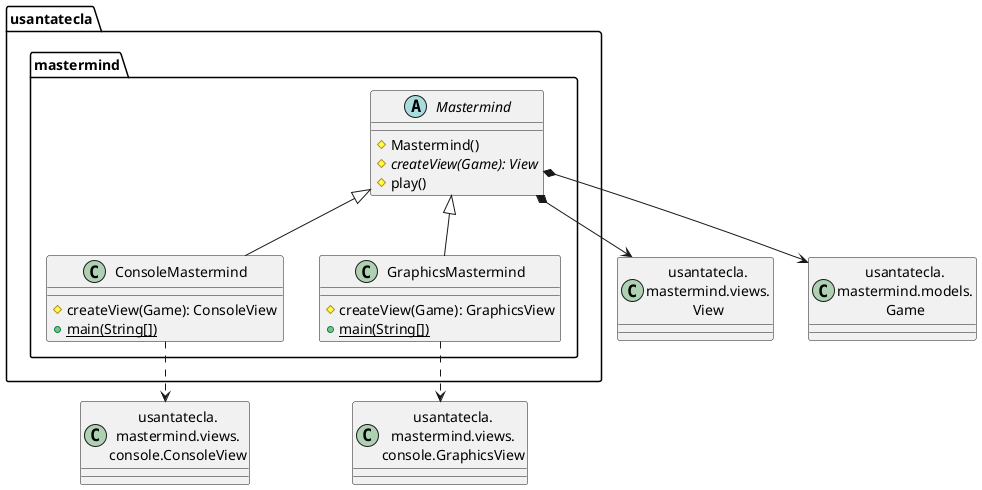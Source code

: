 @startuml usantatecla.mastermind
class View as "usantatecla.\nmastermind.views.\nView" 
Class Game as "usantatecla.\nmastermind.models.\nGame" 
class ConsoleView as "usantatecla.\nmastermind.views.\nconsole.ConsoleView" 
class GraphicsView as "usantatecla.\nmastermind.views.\nconsole.GraphicsView" 

abstract class  usantatecla.mastermind.Mastermind{
    # Mastermind()
    # {abstract} createView(Game): View
    # play() 
}
usantatecla.mastermind.Mastermind *-down-> View
usantatecla.mastermind.Mastermind *-down-> Game

class  usantatecla.mastermind.ConsoleMastermind{
    # createView(Game): ConsoleView
    + {static} main(String[]) 
}
usantatecla.mastermind.ConsoleMastermind -up-|> usantatecla.mastermind.Mastermind
usantatecla.mastermind.ConsoleMastermind ..> ConsoleView

class  usantatecla.mastermind.GraphicsMastermind{
# createView(Game): GraphicsView
+ {static} main(String[]) 
}
usantatecla.mastermind.GraphicsMastermind -up-|> usantatecla.mastermind.Mastermind
usantatecla.mastermind.GraphicsMastermind ..> GraphicsView

@enduml

@startuml usantatecla.mastermind.views
class Error as "usantatecla.mastermind.models.\nError"{}
class Color as "usantatecla.mastermind.models.\nColor"{}
class Game as "usantatecla.mastermind.models.\nGame"{}

abstract class usantatecla.mastermind.views.ColorView{
    + {static} INITIALS: char []
    # ColorView()
    # ColorView(Color)
    + allInitials(): String
    # {abstract} resultInitials(int): String
    + {static} getInstance(char): Color
}
usantatecla.mastermind.views.ColorView *-down-> Color

abstract class usantatecla.mastermind.views.ErrorView{
    + MESSAGES: String []
    # ErrorView()
    + ErrorView(Error error)
    # {abstract} colorInitials(): String
}
usantatecla.mastermind.views.ErrorView *-down-> Error

enum usantatecla.mastermind.views.Message{
    + ATTEMPTS
    + SECRET
    + RESUME
    + RESULT
    + PROPOSED_COMBINATION
    + TITLE
    + WINNER
    + LOOSER
    - message: String
    - Message(String)
    + getMessage(): String
}

abstract class usantatecla.mastermind.views.View {
    + View(Game)
    + interact()
    # {abstract} start()
    # {abstract} propose(): boolean
    # {abstract} isNewGame(): boolean
}
usantatecla.mastermind.views.View *-down-> Game
@enduml

@startuml usantatecla.mastermind.views.console
class Game as "usantatecla.\nmastermind.models.\nGame"
class Error as "usantatecla.\nmastermind.models.\nError"
class Result as "usantatecla.\nmastermind.models.\nResult"
enum Color as "usantatecla.\nmastermind.models.\nColor"
abstract class Combination as "usantatecla.\nmastermind.models.\nCombination"
class ProposedCombination as "usantatecla.\nmastermind.models.\nProposedCombination"
class SecretCombination as "usantatecla.\nmastermind.models.\nSecretCombination"
abstract class View as "usantatecla.\nmastermind.views.\nView"
abstract class ColorView as "usantatecla.\nmastermind.views.\nColorView"
abstract class ErrorView as "usantatecla.\nmastermind.views.\nErrorView"
enum Message as "usantatecla.\nmastermind.views.\nMessage"
class Console as "usantatecla.utils.\nConsole"
class YesNoDialog as "usantatecla.utils.\nYesNoDialog"
enum ColorCode as "usantatecla.utils.\nColorCode"

class usantatecla.mastermind.views.console.ConsoleView {
    + ConsoleView(Game)
    # start()
    # propose() : boolean
    # isNewGame() : boolean
}
usantatecla.mastermind.views.console.ConsoleView -up-|> View
usantatecla.mastermind.views.console.ConsoleView *-down-> usantatecla.mastermind.views.console.StartView
usantatecla.mastermind.views.console.ConsoleView *-down-> usantatecla.mastermind.views.console.ProposalView
usantatecla.mastermind.views.console.ConsoleView *-down-> usantatecla.mastermind.views.console.ResumeView
usantatecla.mastermind.views.console.ConsoleView --> Game

class usantatecla.mastermind.views.console.ResumeView {
    ~ ResumeView(Game)
    ~ interact() : boolean
}
usantatecla.mastermind.views.console.ResumeView *-down-> Game
usantatecla.mastermind.views.console.ResumeView ..> Message
usantatecla.mastermind.views.console.ResumeView .> YesNoDialog

class usantatecla.mastermind.views.console.StartView {
    ~ interact()
}
usantatecla.mastermind.views.console.StartView ..> Console
usantatecla.mastermind.views.console.StartView ..> Message
usantatecla.mastermind.views.console.StartView ..> usantatecla.mastermind.views.console.SecretCombinationView

class usantatecla.mastermind.views.console.GameView {
    ~ GameView(Game)
    ~ write()
    ~ isWinnerOrLooser() : boolean
}
usantatecla.mastermind.views.console.GameView *-down-> Game
usantatecla.mastermind.views.console.GameView *-down-> usantatecla.mastermind.views.console.SecretCombinationView
usantatecla.mastermind.views.console.GameView ..> usantatecla.mastermind.views.console.AttemptsView
usantatecla.mastermind.views.console.GameView ..> usantatecla.mastermind.views.console.ResultView
usantatecla.mastermind.views.console.GameView ..> usantatecla.mastermind.views.console.ProposedCombinationView
usantatecla.mastermind.views.console.GameView ..> Message
usantatecla.mastermind.views.console.GameView ..> Console

class usantatecla.mastermind.views.console.ProposalView {
    ~ ProposalView(Game)
    ~ interact() : boolean

}
usantatecla.mastermind.views.console.ProposalView *-down-> Game
usantatecla.mastermind.views.console.ProposalView *-down-> usantatecla.mastermind.views.console.GameView
usantatecla.mastermind.views.console.ProposalView ..> ProposedCombination
usantatecla.mastermind.views.console.ProposalView ..> usantatecla.mastermind.views.console.ProposedCombinationView


class usantatecla.mastermind.views.console.ProposedCombinationView {
    ~ ProposedCombinationView(ProposedCombination)
    ~ write()
    ~ read()
}
usantatecla.mastermind.views.console.ProposedCombinationView *-down-> ProposedCombination
usantatecla.mastermind.views.console.ProposedCombinationView ..> usantatecla.mastermind.views.console.ErrorView
usantatecla.mastermind.views.console.ProposedCombinationView ..> usantatecla.mastermind.views.console.ColorView
usantatecla.mastermind.views.console.ProposedCombinationView ..> Color
usantatecla.mastermind.views.console.ProposedCombinationView ..> Error
usantatecla.mastermind.views.console.ProposedCombinationView ..> Combination
usantatecla.mastermind.views.console.ProposedCombinationView ..> Message
usantatecla.mastermind.views.console.ProposedCombinationView ..> Console

class usantatecla.mastermind.views.console.SecretCombinationView {
    ~ SecretCombinationView()
    ~ writeln()
}
usantatecla.mastermind.views.console.SecretCombinationView ..> SecretCombination
usantatecla.mastermind.views.console.SecretCombinationView ..> Message
usantatecla.mastermind.views.console.SecretCombinationView ..> Console

class usantatecla.mastermind.views.console.ResultView {
    ~ ResultView(Result)
    ~ writeln()
}
usantatecla.mastermind.views.console.ResultView *-down-> Result
usantatecla.mastermind.views.console.ResultView ..> Message
usantatecla.mastermind.views.console.ResultView ..> Console

class usantatecla.mastermind.views.console.AttemptsView {
    ~ AttemptsView(int)
    ~ writeln()
}
usantatecla.mastermind.views.console.AttemptsView ..> Console
usantatecla.mastermind.views.console.AttemptsView ..> Message

class usantatecla.mastermind.views.console.ColorView {
    ~ ColorView()
    ~ ColorView(Color)
    # resultInitials(int) : String
    ~ write()
}
usantatecla.mastermind.views.console.ColorView -up-|> ColorView
usantatecla.mastermind.views.console.ColorView ..> ColorCode
usantatecla.mastermind.views.console.ColorView ..> Console
usantatecla.mastermind.views.console.ColorView ..> Color

class usantatecla.mastermind.views.console.ErrorView {
    ~ ErrorView()
    ~ ErrorView(Error)
    ~ writeln()
    # colorInitials() : String
}
usantatecla.mastermind.views.console.ErrorView -up-|> ErrorView
usantatecla.mastermind.views.console.ErrorView ..> Error
usantatecla.mastermind.views.console.ErrorView ..> Console
usantatecla.mastermind.views.console.ErrorView ..> usantatecla.mastermind.views.console.ColorView

@enduml

@startuml usantatecla.mastermind.views.graphics
class Game as "usantatecla.\nmastermind.models.\nGame"
class Error as "usantatecla.\nmastermind.models.\nError"
class Result as "usantatecla.\nmastermind.models.\nResult"
enum Color as "usantatecla.\nmastermind.models.\nColor"
abstract class Combination as "usantatecla.\nmastermind.models.\nCombination"
class ProposedCombination as "usantatecla.\nmastermind.models.\nProposedCombination"
class SecretCombination as "usantatecla.\nmastermind.models.\nSecretCombination"
abstract class View as "usantatecla.\nmastermind.views.\nView"
abstract class ColorView as "usantatecla.\nmastermind.views.\nColorView"
abstract class ErrorView as "usantatecla.\nmastermind.views.\nErrorView"
enum Message as "usantatecla.\nmastermind.views.\nMessage"

package javax.swing {}
package java.awt {}

class usantatecla.mastermind.views.graphics.GraphicsView {
    + GraphicsView(Game)
    # start()
    # propose() : boolean
    # isNewGame() : boolean
}
usantatecla.mastermind.views.graphics.GraphicsView -up-|> View
usantatecla.mastermind.views.graphics.GraphicsView *-down-> usantatecla.mastermind.views.graphics.GameView
usantatecla.mastermind.views.graphics.GraphicsView ..> Game
usantatecla.mastermind.views.graphics.GraphicsView ..> usantatecla.mastermind.views.graphics.ResumeDialog

class usantatecla.mastermind.views.graphics.GameView {
    - {static} GAME_OVER : String
    ~ GameView(Game)
    ~ start()
    ~ propose() : boolean
    - drawGameOver() : boolean
    - clear()
}
usantatecla.mastermind.views.graphics.GameView -up-|> javax.swing
usantatecla.mastermind.views.graphics.GameView *-down-> Game
usantatecla.mastermind.views.graphics.GameView *-down-> usantatecla.mastermind.views.graphics.SecretCombinationView
usantatecla.mastermind.views.graphics.GameView *-down-> usantatecla.mastermind.views.graphics.ProposedCombinationsView
usantatecla.mastermind.views.graphics.GameView *-down-> usantatecla.mastermind.views.graphics.ProposalCombinationView
usantatecla.mastermind.views.graphics.GameView ..> java.awt
usantatecla.mastermind.views.graphics.GameView ..> Message
usantatecla.mastermind.views.graphics.GameView ..> usantatecla.mastermind.views.graphics.Constraints
usantatecla.mastermind.views.graphics.GameView ..> ProposedCombination

class usantatecla.mastermind.views.graphics.ProposalCombinationView {
    - {static} ACCEPT : String
    - characters : String
    ~ ProposalCombinationView(JRootPane)
    ~ resetCharacters()
    ~ getCharacters() : String
    + actionPerformed(ActionEvent)
    + keyTyped(KeyEvent)
    + keyPressed(KeyEvent)
    + keyReleased(KeyEvent)
}
usantatecla.mastermind.views.graphics.ProposalCombinationView -up-|> javax.swing
usantatecla.mastermind.views.graphics.ProposalCombinationView .up.|> java.awt
usantatecla.mastermind.views.graphics.ProposalCombinationView ..> Message
usantatecla.mastermind.views.graphics.ProposalCombinationView ..> usantatecla.mastermind.views.graphics.Constraints

class usantatecla.mastermind.views.graphics.ProposedCombinationsView {
    ~ ProposedCombinationsView(Game)
    ~ add()
}
usantatecla.mastermind.views.graphics.ProposedCombinationsView -up-|> javax.swing
usantatecla.mastermind.views.graphics.ProposedCombinationsView *-down-> Game
usantatecla.mastermind.views.graphics.ProposedCombinationsView ..> usantatecla.mastermind.views.graphics.AttemptsView
usantatecla.mastermind.views.graphics.ProposedCombinationsView ..> usantatecla.mastermind.views.graphics.ProposedCombinationView
usantatecla.mastermind.views.graphics.ProposedCombinationsView ..> usantatecla.mastermind.views.graphics.ResultView
usantatecla.mastermind.views.graphics.ProposedCombinationsView ..> java.awt

class usantatecla.mastermind.views.graphics.SecretCombinationView {
    - {static} TITLE : String
    ~ SecretCombinationView()
}
usantatecla.mastermind.views.graphics.SecretCombinationView -up-|> javax.swing
usantatecla.mastermind.views.graphics.SecretCombinationView ..> Message
usantatecla.mastermind.views.graphics.SecretCombinationView ..> SecretCombination
usantatecla.mastermind.views.graphics.SecretCombinationView ..> usantatecla.mastermind.views.graphics.Constraints

class usantatecla.mastermind.views.graphics.ProposedCombinationView {
    ~ ProposedCombinationView(ProposedCombination)
    ~ ProposedCombinationView()
    ~ read(String)
    + isValid() : boolean
}
usantatecla.mastermind.views.graphics.ProposedCombinationView -up-|> javax.swing
usantatecla.mastermind.views.graphics.ProposedCombinationView *-down-> ProposedCombination
usantatecla.mastermind.views.graphics.ProposedCombinationView *-down-> Error
usantatecla.mastermind.views.graphics.ProposedCombinationView ..> Color
usantatecla.mastermind.views.graphics.ProposedCombinationView ..> Combination
usantatecla.mastermind.views.graphics.ProposedCombinationView ..> ColorView
usantatecla.mastermind.views.graphics.ProposedCombinationView ..> usantatecla.mastermind.views.graphics.ErrorView

class usantatecla.mastermind.views.graphics.AttemptsView {
    ~ AttemptsView(int)
}
usantatecla.mastermind.views.graphics.AttemptsView -up-|> javax.swing
usantatecla.mastermind.views.graphics.AttemptsView ..> Message

class usantatecla.mastermind.views.graphics.ColorView {
    ~ ColorView()
    ~ ColorView(Color)
    # resultInitials(int) : String
}
usantatecla.mastermind.views.graphics.ColorView -up-|> ColorView
usantatecla.mastermind.views.graphics.ColorView ..> Color

class usantatecla.mastermind.views.graphics.Constraints {
    ~ Constraints(int, int, int, int)
}
usantatecla.mastermind.views.graphics.Constraints -up-|> java.awt

class usantatecla.mastermind.views.graphics.ErrorView {
    ~ ErrorView()
    ~ ErrorView(Error)
    # colorInitials() : String
}
usantatecla.mastermind.views.graphics.ErrorView -up-|> ErrorView
usantatecla.mastermind.views.graphics.ErrorView ..> usantatecla.mastermind.views.graphics.ColorView
usantatecla.mastermind.views.graphics.ErrorView ..> Error

class usantatecla.mastermind.views.graphics.ResultView {
    ~ ResultView(Result)
}
usantatecla.mastermind.views.graphics.ResultView -up-|> javax.swing
usantatecla.mastermind.views.graphics.ResultView *-down-> Result
usantatecla.mastermind.views.graphics.ResultView ..> Message

class usantatecla.mastermind.views.graphics.ResumeDialog {
    - newGame : boolean
    ~ ResumeDialog()
    ~ isNewGame() : boolean
}
usantatecla.mastermind.views.graphics.ResumeDialog -down..> javax.swing
usantatecla.mastermind.views.graphics.ResumeDialog ..> Message

@enduml

@startuml usantatecla.mastermind.models
abstract class usantatecla.mastermind.models.Combination {
- {static} WIDTH: int
# Combination()
+ {static} getWidth(): int
}
usantatecla.mastermind.models.Combination *-down-> "*" usantatecla.mastermind.types.Color

class usantatecla.mastermind.models.Game {
- {static} MAX_LONG: int
- attempts: int
+ Game()
+ clear()
+ addProposeCombination(ProposedCombination)
+ isLooser(): boolean
+ isWinner(): boolean
+ getAttempts(): int
+ getProposedCombination(int): ProposedCombination
+ getResult(int): Result
}
usantatecla.mastermind.models.Game *-down-> usantatecla.mastermind.models.SecretCombination
usantatecla.mastermind.models.Game *-down-> "0..*" usantatecla.mastermind.models.Result
usantatecla.mastermind.models.Game *-down-> "0..*" usantatecla.mastermind.models.ProposedCombination

class usantatecla.mastermind.models.ProposedCombination {
+ ProposedCombination()
~ contains(Color, int): boolean
~ contains(Color): boolean
+ getColors(): List<Color>
}
usantatecla.mastermind.models.Combination <|-down- usantatecla.mastermind.models.ProposedCombination
usantatecla.mastermind.models.ProposedCombination ..> usantatecla.mastermind.types.Color

class usantatecla.mastermind.models.SecretCombination {
~ SecretCombination()
~ getResult(ProposedCombination): Result
}
usantatecla.mastermind.models.Combination <|-down- usantatecla.mastermind.models.SecretCombination
usantatecla.mastermind.models.SecretCombination ..> usantatecla.mastermind.models.Result
usantatecla.mastermind.models.SecretCombination ..> usantatecla.mastermind.models.ProposedCombination
usantatecla.mastermind.models.SecretCombination ..> usantatecla.mastermind.types.Color

class usantatecla.mastermind.models.Result {
- blacks: int
- whites: int
~ Result(int, int)
~ isWinner(): boolean
+ getBlacks(): int
+ getWhites(): int
}

usantatecla.mastermind.models.Result -down..> usantatecla.mastermind.models.Combination

enum usantatecla.mastermind.types.Color {
+ RED
+ BLUE
+ YELLOW
+ GREEN
+ ORANGE
+ PURPLE
+ NULL
~ {static} length(): int
+ isNull(): boolean
}

enum usantatecla.mastermind.types.Error {
+ DUPLICATED
+ WRONG_CHARACTERS
+ WRONG_LENGTH
+ NULL
+ isNull(): boolean
}

@enduml

@startuml usantatecla.utils
class BufferedReader as "java.io.BufferedReader"{}

enum usantatecla.utils.ColorCode{
+ RED
+ BLUE
+ YELLOW
+ GREEN
+ ORANGE
+ PURPLE
+ RESET_COLOR
- color: String
~ ColorCode(String)
+ getColor(): String
+ {static} getColorByIndex(int): String
}

class usantatecla.utils.Console{
- {static} console: Console
+ {static} getInstance(): Console
+ readString(String): String
+ readString(): String
+ readInt(String): int
+ readChar(String): char
+ writeln()
+ write(String)
+ writeln(String)
+ write(char)
- writeError(String)
}
usantatecla.utils.Console *-down-> BufferedReader

class  usantatecla.utils.YesNoDialog{
- {static} AFIRMATIVE: char
- {static} NEGATIVE: char
- {static} QUESTION: String
- {static} MESSAGE: String
+ YesNoDialog()
+ read(String): boolean
- {static} isAfirmative(char): boolean
- {static} isNegative(char): boolean
}
usantatecla.utils.YesNoDialog ..> usantatecla.utils.Console
@enduml
